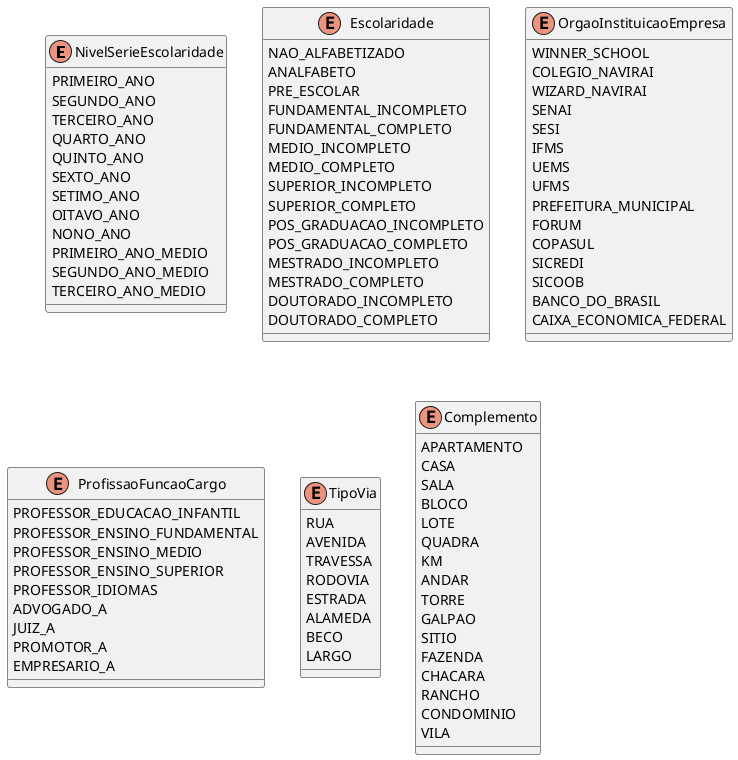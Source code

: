 @startuml

enum NivelSerieEscolaridade {
    PRIMEIRO_ANO
    SEGUNDO_ANO
    TERCEIRO_ANO
    QUARTO_ANO
    QUINTO_ANO
    SEXTO_ANO
    SETIMO_ANO
    OITAVO_ANO
    NONO_ANO
    PRIMEIRO_ANO_MEDIO
    SEGUNDO_ANO_MEDIO
    TERCEIRO_ANO_MEDIO
}

enum Escolaridade {
    NAO_ALFABETIZADO
    ANALFABETO
    PRE_ESCOLAR
    FUNDAMENTAL_INCOMPLETO
    FUNDAMENTAL_COMPLETO
    MEDIO_INCOMPLETO
    MEDIO_COMPLETO
    SUPERIOR_INCOMPLETO
    SUPERIOR_COMPLETO
    POS_GRADUACAO_INCOMPLETO
    POS_GRADUACAO_COMPLETO
    MESTRADO_INCOMPLETO
    MESTRADO_COMPLETO
    DOUTORADO_INCOMPLETO
    DOUTORADO_COMPLETO
}

enum OrgaoInstituicaoEmpresa {
    WINNER_SCHOOL
    COLEGIO_NAVIRAI
    WIZARD_NAVIRAI
    SENAI
    SESI
    IFMS
    UEMS
    UFMS
    PREFEITURA_MUNICIPAL
    FORUM
    COPASUL
    SICREDI
    SICOOB
    BANCO_DO_BRASIL
    CAIXA_ECONOMICA_FEDERAL
}

enum ProfissaoFuncaoCargo {
    PROFESSOR_EDUCACAO_INFANTIL
    PROFESSOR_ENSINO_FUNDAMENTAL
    PROFESSOR_ENSINO_MEDIO
    PROFESSOR_ENSINO_SUPERIOR
    PROFESSOR_IDIOMAS
    ADVOGADO_A
    JUIZ_A
    PROMOTOR_A
    EMPRESARIO_A
}

enum TipoVia {
    RUA
    AVENIDA
    TRAVESSA
    RODOVIA
    ESTRADA
    ALAMEDA
    BECO
    LARGO
}

enum Complemento {
    APARTAMENTO
    CASA
    SALA
    BLOCO
    LOTE
    QUADRA
    KM
    ANDAR
    TORRE
    GALPAO
    SITIO
    FAZENDA
    CHACARA
    RANCHO
    CONDOMINIO
    VILA
}

@enduml